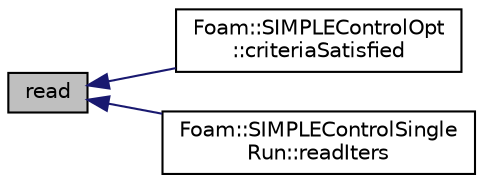 digraph "read"
{
  bgcolor="transparent";
  edge [fontname="Helvetica",fontsize="10",labelfontname="Helvetica",labelfontsize="10"];
  node [fontname="Helvetica",fontsize="10",shape=record];
  rankdir="LR";
  Node1 [label="read",height=0.2,width=0.4,color="black", fillcolor="grey75", style="filled" fontcolor="black"];
  Node1 -> Node2 [dir="back",color="midnightblue",fontsize="10",style="solid",fontname="Helvetica"];
  Node2 [label="Foam::SIMPLEControlOpt\l::criteriaSatisfied",height=0.2,width=0.4,color="black",URL="$classFoam_1_1SIMPLEControlOpt.html#a2ccaff4c460a7c2f5a7ed00ac8aec76d",tooltip="Return true if all convergence checks are satisfied. "];
  Node1 -> Node3 [dir="back",color="midnightblue",fontsize="10",style="solid",fontname="Helvetica"];
  Node3 [label="Foam::SIMPLEControlSingle\lRun::readIters",height=0.2,width=0.4,color="black",URL="$classFoam_1_1SIMPLEControlSingleRun.html#a4756777501475ab65963acd064d8a5ab",tooltip="Set end time if number of iters has changed. "];
}
